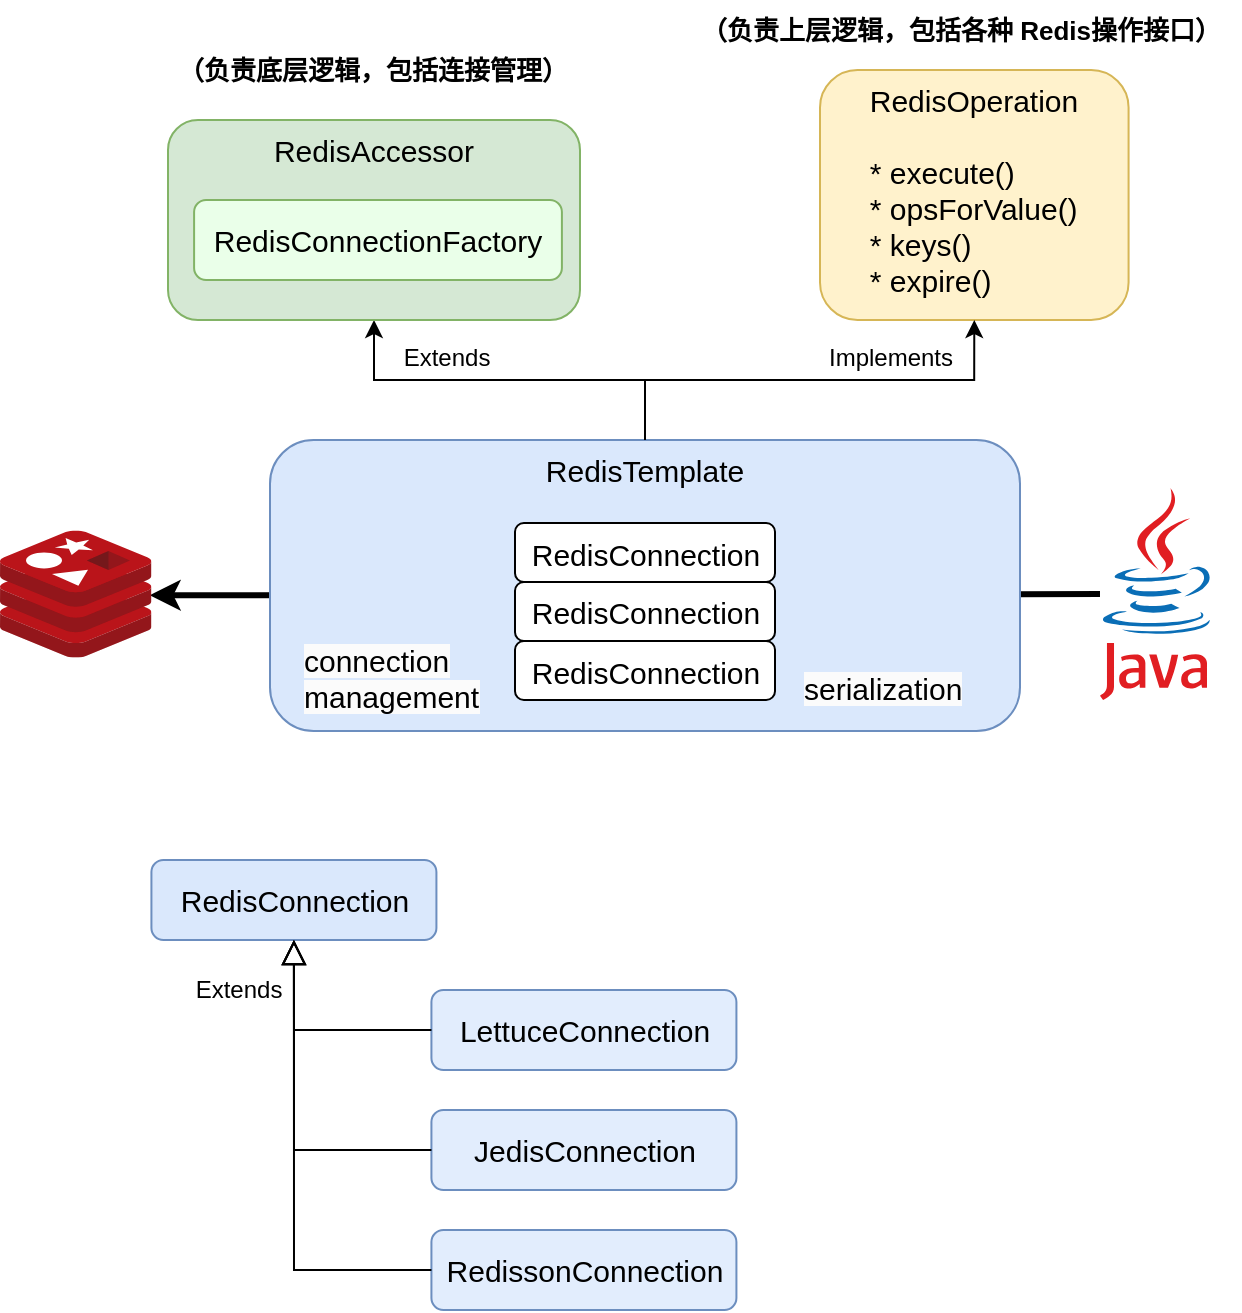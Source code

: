 <mxfile version="20.8.16" type="device"><diagram name="Page-1" id="iPGYzBBWpLl1os_605m1"><mxGraphModel dx="714" dy="423" grid="1" gridSize="10" guides="1" tooltips="1" connect="1" arrows="1" fold="1" page="1" pageScale="1" pageWidth="827" pageHeight="1169" math="0" shadow="0"><root><mxCell id="0"/><mxCell id="1" parent="0"/><mxCell id="g5YI61rPAxep-9PcPR21-5" value="" style="endArrow=classic;html=1;rounded=0;fontSize=15;entryX=0.989;entryY=0.51;entryDx=0;entryDy=0;entryPerimeter=0;strokeWidth=3;" parent="1" source="g5YI61rPAxep-9PcPR21-3" target="g5YI61rPAxep-9PcPR21-2" edge="1"><mxGeometry width="50" height="50" relative="1" as="geometry"><mxPoint x="510" y="350" as="sourcePoint"/><mxPoint x="460" y="460" as="targetPoint"/></mxGeometry></mxCell><mxCell id="g5YI61rPAxep-9PcPR21-1" value="&lt;font style=&quot;font-size: 15px;&quot;&gt;RedisTemplate&lt;/font&gt;" style="rounded=1;whiteSpace=wrap;html=1;verticalAlign=top;fillColor=#dae8fc;strokeColor=#6c8ebf;" parent="1" vertex="1"><mxGeometry x="255" y="250" width="375" height="145.5" as="geometry"/></mxCell><mxCell id="g5YI61rPAxep-9PcPR21-2" value="" style="sketch=0;aspect=fixed;html=1;points=[];align=center;image;fontSize=12;image=img/lib/mscae/Cache_Redis_Product.svg;" parent="1" vertex="1"><mxGeometry x="120" y="295.2" width="75.71" height="63.6" as="geometry"/></mxCell><mxCell id="g5YI61rPAxep-9PcPR21-3" value="" style="dashed=0;outlineConnect=0;html=1;align=center;labelPosition=center;verticalLabelPosition=bottom;verticalAlign=top;shape=mxgraph.weblogos.java" parent="1" vertex="1"><mxGeometry x="670" y="274" width="56.1" height="106" as="geometry"/></mxCell><mxCell id="g5YI61rPAxep-9PcPR21-4" value="&lt;font style=&quot;font-size: 15px;&quot;&gt;RedisConnection&lt;/font&gt;" style="rounded=1;whiteSpace=wrap;html=1;verticalAlign=top;" parent="1" vertex="1"><mxGeometry x="377.5" y="291.5" width="130" height="29.5" as="geometry"/></mxCell><mxCell id="g5YI61rPAxep-9PcPR21-10" value="&lt;span style=&quot;color: rgb(0, 0, 0); font-family: Helvetica; font-size: 15px; font-style: normal; font-variant-ligatures: normal; font-variant-caps: normal; font-weight: 400; letter-spacing: normal; orphans: 2; text-align: center; text-indent: 0px; text-transform: none; widows: 2; word-spacing: 0px; -webkit-text-stroke-width: 0px; background-color: rgb(251, 251, 251); text-decoration-thickness: initial; text-decoration-style: initial; text-decoration-color: initial; float: none; display: inline !important;&quot;&gt;connection&lt;br&gt;management&lt;/span&gt;" style="text;whiteSpace=wrap;html=1;fontSize=15;" parent="1" vertex="1"><mxGeometry x="270" y="345.25" width="120" height="40" as="geometry"/></mxCell><mxCell id="g5YI61rPAxep-9PcPR21-11" value="&lt;span style=&quot;color: rgb(0, 0, 0); font-family: Helvetica; font-size: 15px; font-style: normal; font-variant-ligatures: normal; font-variant-caps: normal; font-weight: 400; letter-spacing: normal; orphans: 2; text-align: center; text-indent: 0px; text-transform: none; widows: 2; word-spacing: 0px; -webkit-text-stroke-width: 0px; background-color: rgb(251, 251, 251); text-decoration-thickness: initial; text-decoration-style: initial; text-decoration-color: initial; float: none; display: inline !important;&quot;&gt;serialization&lt;/span&gt;" style="text;whiteSpace=wrap;html=1;fontSize=15;" parent="1" vertex="1"><mxGeometry x="520" y="358.8" width="110" height="40" as="geometry"/></mxCell><mxCell id="g5YI61rPAxep-9PcPR21-12" value="&lt;font style=&quot;font-size: 15px;&quot;&gt;RedisConnection&lt;/font&gt;" style="rounded=1;whiteSpace=wrap;html=1;verticalAlign=top;" parent="1" vertex="1"><mxGeometry x="377.5" y="321" width="130" height="29.5" as="geometry"/></mxCell><mxCell id="g5YI61rPAxep-9PcPR21-13" value="&lt;font style=&quot;font-size: 15px;&quot;&gt;RedisConnection&lt;/font&gt;" style="rounded=1;whiteSpace=wrap;html=1;verticalAlign=top;" parent="1" vertex="1"><mxGeometry x="377.5" y="350.5" width="130" height="29.5" as="geometry"/></mxCell><mxCell id="Lapc6XfNv_16oXrCGFIo-5" value="&lt;font style=&quot;font-size: 15px;&quot;&gt;RedisOperation&lt;br&gt;&lt;br&gt;&lt;div style=&quot;text-align: left;&quot;&gt;&lt;span style=&quot;background-color: initial;&quot;&gt;* execute()&lt;/span&gt;&lt;/div&gt;&lt;div style=&quot;text-align: left;&quot;&gt;&lt;span style=&quot;background-color: initial;&quot;&gt;* opsForValue()&lt;/span&gt;&lt;/div&gt;&lt;div style=&quot;text-align: left;&quot;&gt;&lt;span style=&quot;background-color: initial;&quot;&gt;* keys()&lt;/span&gt;&lt;/div&gt;&lt;div style=&quot;text-align: left;&quot;&gt;&lt;span style=&quot;background-color: initial;&quot;&gt;* expire()&lt;/span&gt;&lt;/div&gt;&lt;/font&gt;" style="rounded=1;whiteSpace=wrap;html=1;verticalAlign=top;fillColor=#fff2cc;strokeColor=#d6b656;" parent="1" vertex="1"><mxGeometry x="530" y="65" width="154.29" height="125" as="geometry"/></mxCell><mxCell id="Lapc6XfNv_16oXrCGFIo-7" value="" style="endArrow=classic;html=1;rounded=0;exitX=0.5;exitY=0;exitDx=0;exitDy=0;entryX=0.5;entryY=1;entryDx=0;entryDy=0;edgeStyle=orthogonalEdgeStyle;" parent="1" source="g5YI61rPAxep-9PcPR21-1" target="Lapc6XfNv_16oXrCGFIo-2" edge="1"><mxGeometry width="50" height="50" relative="1" as="geometry"><mxPoint x="400" y="190" as="sourcePoint"/><mxPoint x="380" y="220" as="targetPoint"/></mxGeometry></mxCell><mxCell id="Lapc6XfNv_16oXrCGFIo-8" value="" style="endArrow=classic;html=1;rounded=0;exitX=0.5;exitY=0;exitDx=0;exitDy=0;entryX=0.5;entryY=1;entryDx=0;entryDy=0;edgeStyle=orthogonalEdgeStyle;" parent="1" source="g5YI61rPAxep-9PcPR21-1" target="Lapc6XfNv_16oXrCGFIo-5" edge="1"><mxGeometry width="50" height="50" relative="1" as="geometry"><mxPoint x="452.5" y="260" as="sourcePoint"/><mxPoint x="245" y="200" as="targetPoint"/></mxGeometry></mxCell><mxCell id="Lapc6XfNv_16oXrCGFIo-9" value="Extends" style="text;html=1;align=center;verticalAlign=middle;resizable=0;points=[];autosize=1;strokeColor=none;fillColor=none;" parent="1" vertex="1"><mxGeometry x="307.5" y="194" width="70" height="30" as="geometry"/></mxCell><mxCell id="Lapc6XfNv_16oXrCGFIo-10" value="Implements" style="text;html=1;align=center;verticalAlign=middle;resizable=0;points=[];autosize=1;strokeColor=none;fillColor=none;" parent="1" vertex="1"><mxGeometry x="520" y="194" width="90" height="30" as="geometry"/></mxCell><mxCell id="Lapc6XfNv_16oXrCGFIo-2" value="&lt;font style=&quot;font-size: 15px;&quot;&gt;RedisAccessor&lt;/font&gt;" style="rounded=1;whiteSpace=wrap;html=1;verticalAlign=top;fillColor=#d5e8d4;strokeColor=#82b366;" parent="1" vertex="1"><mxGeometry x="204" y="90" width="206" height="100" as="geometry"/></mxCell><mxCell id="Lapc6XfNv_16oXrCGFIo-4" value="&lt;font style=&quot;font-size: 15px;&quot;&gt;RedisConnectionFactory&lt;/font&gt;" style="rounded=1;whiteSpace=wrap;html=1;verticalAlign=middle;fillColor=#EAFFE9;strokeColor=#82b366;" parent="1" vertex="1"><mxGeometry x="217.05" y="130" width="183.9" height="40" as="geometry"/></mxCell><mxCell id="Lapc6XfNv_16oXrCGFIo-13" value="&lt;b&gt;&lt;font style=&quot;font-size: 13px;&quot;&gt;（负责底层逻辑，包括连接管理）&lt;/font&gt;&lt;/b&gt;" style="text;html=1;align=center;verticalAlign=middle;resizable=0;points=[];autosize=1;strokeColor=none;fillColor=none;" parent="1" vertex="1"><mxGeometry x="195.71" y="50" width="220" height="30" as="geometry"/></mxCell><mxCell id="Lapc6XfNv_16oXrCGFIo-14" value="&lt;b&gt;&lt;font style=&quot;font-size: 13px;&quot;&gt;（负责上层逻辑，包括各种 Redis操作接口）&lt;/font&gt;&lt;/b&gt;" style="text;html=1;align=center;verticalAlign=middle;resizable=0;points=[];autosize=1;strokeColor=none;fillColor=none;" parent="1" vertex="1"><mxGeometry x="460" y="30" width="280" height="30" as="geometry"/></mxCell><mxCell id="tHbqxB4sIJTgXiePsj9b-1" value="&lt;font style=&quot;font-size: 15px;&quot;&gt;RedisConnection&lt;/font&gt;" style="rounded=1;whiteSpace=wrap;html=1;verticalAlign=middle;fillColor=#dae8fc;strokeColor=#6c8ebf;" vertex="1" parent="1"><mxGeometry x="195.71" y="460" width="142.5" height="40" as="geometry"/></mxCell><mxCell id="tHbqxB4sIJTgXiePsj9b-2" value="&lt;font style=&quot;font-size: 15px;&quot;&gt;LettuceConnection&lt;/font&gt;" style="rounded=1;whiteSpace=wrap;html=1;verticalAlign=middle;fillColor=#E2EDFD;strokeColor=#6c8ebf;" vertex="1" parent="1"><mxGeometry x="335.71" y="525" width="152.5" height="40" as="geometry"/></mxCell><mxCell id="tHbqxB4sIJTgXiePsj9b-3" value="&lt;font style=&quot;font-size: 15px;&quot;&gt;JedisConnection&lt;/font&gt;" style="rounded=1;whiteSpace=wrap;html=1;verticalAlign=middle;fillColor=#E2EDFD;strokeColor=#6c8ebf;" vertex="1" parent="1"><mxGeometry x="335.71" y="585" width="152.5" height="40" as="geometry"/></mxCell><mxCell id="tHbqxB4sIJTgXiePsj9b-4" value="&lt;font style=&quot;font-size: 15px;&quot;&gt;RedissonConnection&lt;/font&gt;" style="rounded=1;whiteSpace=wrap;html=1;verticalAlign=middle;fillColor=#E2EDFD;strokeColor=#6c8ebf;" vertex="1" parent="1"><mxGeometry x="335.71" y="645" width="152.5" height="40" as="geometry"/></mxCell><mxCell id="tHbqxB4sIJTgXiePsj9b-5" value="" style="endArrow=block;html=1;rounded=0;exitX=0;exitY=0.5;exitDx=0;exitDy=0;edgeStyle=orthogonalEdgeStyle;entryX=0.5;entryY=1;entryDx=0;entryDy=0;endFill=0;endSize=10;" edge="1" parent="1" source="tHbqxB4sIJTgXiePsj9b-2" target="tHbqxB4sIJTgXiePsj9b-1"><mxGeometry width="50" height="50" relative="1" as="geometry"><mxPoint x="458.21" y="155" as="sourcePoint"/><mxPoint x="215.71" y="355" as="targetPoint"/></mxGeometry></mxCell><mxCell id="tHbqxB4sIJTgXiePsj9b-6" value="" style="endArrow=block;html=1;rounded=0;exitX=0;exitY=0.5;exitDx=0;exitDy=0;edgeStyle=orthogonalEdgeStyle;entryX=0.5;entryY=1;entryDx=0;entryDy=0;endFill=0;endSize=10;" edge="1" parent="1" source="tHbqxB4sIJTgXiePsj9b-3" target="tHbqxB4sIJTgXiePsj9b-1"><mxGeometry width="50" height="50" relative="1" as="geometry"><mxPoint x="345.71" y="555" as="sourcePoint"/><mxPoint x="334.46" y="495" as="targetPoint"/></mxGeometry></mxCell><mxCell id="tHbqxB4sIJTgXiePsj9b-7" value="" style="endArrow=block;html=1;rounded=0;exitX=0;exitY=0.5;exitDx=0;exitDy=0;edgeStyle=orthogonalEdgeStyle;entryX=0.5;entryY=1;entryDx=0;entryDy=0;endFill=0;endSize=10;" edge="1" parent="1" source="tHbqxB4sIJTgXiePsj9b-4" target="tHbqxB4sIJTgXiePsj9b-1"><mxGeometry width="50" height="50" relative="1" as="geometry"><mxPoint x="345.71" y="615" as="sourcePoint"/><mxPoint x="334.46" y="495" as="targetPoint"/></mxGeometry></mxCell><mxCell id="tHbqxB4sIJTgXiePsj9b-8" value="Extends" style="text;html=1;align=center;verticalAlign=middle;resizable=0;points=[];autosize=1;strokeColor=none;fillColor=none;" vertex="1" parent="1"><mxGeometry x="204" y="510" width="70" height="30" as="geometry"/></mxCell></root></mxGraphModel></diagram></mxfile>
